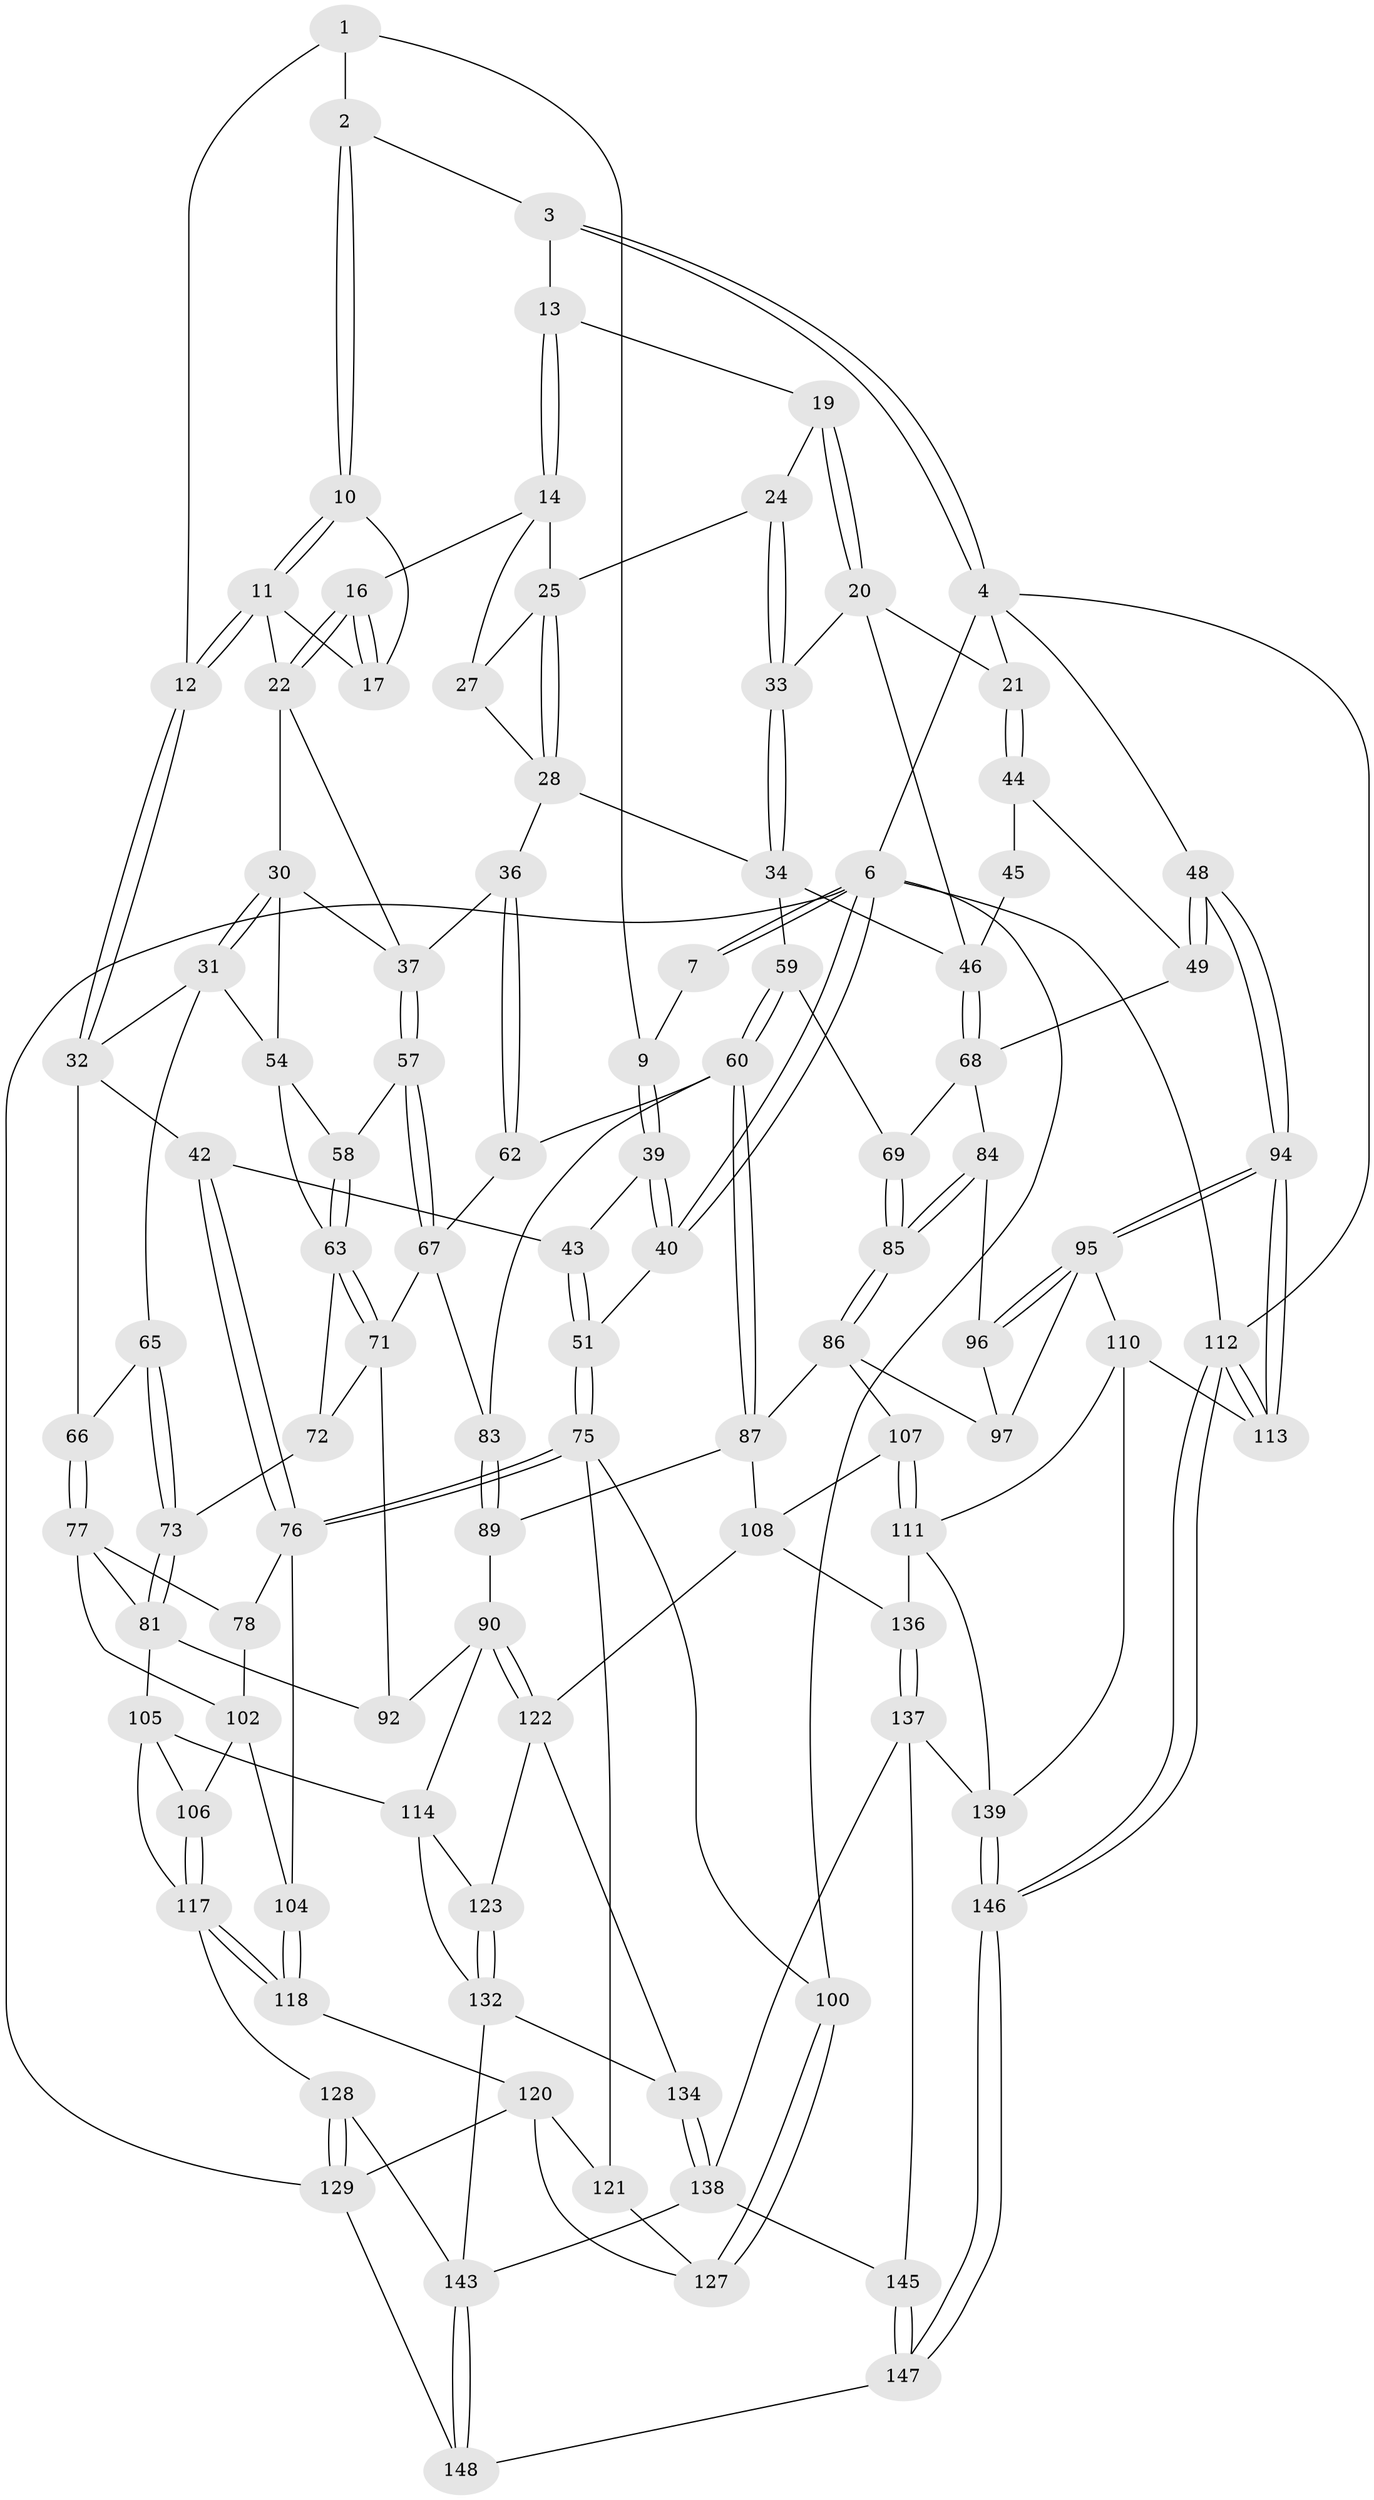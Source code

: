 // Generated by graph-tools (version 1.1) at 2025/52/02/27/25 19:52:39]
// undirected, 103 vertices, 235 edges
graph export_dot {
graph [start="1"]
  node [color=gray90,style=filled];
  1 [pos="+0.0896842250761168+0",super="+8"];
  2 [pos="+0.5210851385305831+0"];
  3 [pos="+0.5706271235571829+0"];
  4 [pos="+1+0",super="+5"];
  6 [pos="+0+0",super="+101"];
  7 [pos="+0.06979884745971736+0"];
  9 [pos="+0.16194689692591732+0.12689959705711973"];
  10 [pos="+0.48996020563135695+0"];
  11 [pos="+0.35206740665408953+0.11670947330843304",super="+18"];
  12 [pos="+0.3307969088254972+0.1377306727282615"];
  13 [pos="+0.618020899829588+0.033557972087051954"];
  14 [pos="+0.618024294843756+0.11108237972337517",super="+15"];
  16 [pos="+0.5523125640934464+0.18518039322088586"];
  17 [pos="+0.4912330493909278+0.10822303327000211"];
  19 [pos="+0.761884847908071+0.11692576510507752"];
  20 [pos="+0.8618623151521182+0.0938160252600331",super="+35"];
  21 [pos="+0.9142901014433004+0.030582185352630527"];
  22 [pos="+0.5520830350214246+0.18574920860194724",super="+23"];
  24 [pos="+0.7057864353775273+0.1574699200472721"];
  25 [pos="+0.6709868846428059+0.14896029278317438",super="+26"];
  27 [pos="+0.6426515106935297+0.2094603387342665"];
  28 [pos="+0.6626715842272399+0.24556075661607693",super="+29"];
  30 [pos="+0.4262104769426821+0.2091774693066047",super="+52"];
  31 [pos="+0.3986711158105427+0.22388268475370976",super="+56"];
  32 [pos="+0.3335080874133385+0.15402083181487966",super="+41"];
  33 [pos="+0.727901374661299+0.2156071701296687"];
  34 [pos="+0.7253235110389826+0.22369510739670978",super="+53"];
  36 [pos="+0.6497026558874373+0.25982004204076825"];
  37 [pos="+0.6259722789042949+0.2572377477143515",super="+38"];
  39 [pos="+0.15983205124894972+0.13008539733146351"];
  40 [pos="+0+0.10940159392038835"];
  42 [pos="+0.15068015344596403+0.26967061934160663"];
  43 [pos="+0.1544935123530722+0.1588098118398443"];
  44 [pos="+0.9387073073729011+0.21930770654041098",super="+50"];
  45 [pos="+0.8854878163042499+0.29162713543921687"];
  46 [pos="+0.8731024581974963+0.29342241058621965",super="+47"];
  48 [pos="+1+0.3267043178688974"];
  49 [pos="+1+0.32764301781465766"];
  51 [pos="+0+0.2341756540047961"];
  54 [pos="+0.5340471856760833+0.22349586697034693",super="+55"];
  57 [pos="+0.5812111676382626+0.30286320914621695"];
  58 [pos="+0.5416737087958459+0.2624150775158382"];
  59 [pos="+0.761508381805945+0.345117839099353"];
  60 [pos="+0.7407921957195285+0.35855336022872014",super="+61"];
  62 [pos="+0.6728406595695701+0.3139231706477391"];
  63 [pos="+0.5047092986393489+0.3373061987432577",super="+64"];
  65 [pos="+0.32635086162495935+0.3326793721445469"];
  66 [pos="+0.2838602221762716+0.3323889183308536"];
  67 [pos="+0.5721894169064605+0.3590225666986183",super="+70"];
  68 [pos="+0.8482928912031104+0.32808323838736864",super="+74"];
  69 [pos="+0.8288657413275932+0.3416973775272854"];
  71 [pos="+0.5567745688677095+0.37636241861968994",super="+80"];
  72 [pos="+0.4081058275523621+0.396773197638264"];
  73 [pos="+0.40185288040088935+0.3974354659712608"];
  75 [pos="+0+0.42487360267071916",super="+99"];
  76 [pos="+0+0.4208075299520508",super="+79"];
  77 [pos="+0.26198673144859164+0.40925555341531145",super="+82"];
  78 [pos="+0.17885069475869828+0.4427973075339301"];
  81 [pos="+0.33517153336008165+0.48327885172533624",super="+93"];
  83 [pos="+0.6386462095427525+0.405275814995056"];
  84 [pos="+0.9245750381489984+0.4328422762027722"];
  85 [pos="+0.8598479263095891+0.43382560802189113"];
  86 [pos="+0.8424957540226576+0.46832991069773866",super="+98"];
  87 [pos="+0.7443752496687304+0.47860197174224123",super="+88"];
  89 [pos="+0.6597659465337333+0.5651254099514087"];
  90 [pos="+0.6384881026561695+0.5683672528480219",super="+91"];
  92 [pos="+0.5215176812331767+0.533718229245755"];
  94 [pos="+1+0.5609004220459618"];
  95 [pos="+1+0.5499762003462649",super="+109"];
  96 [pos="+0.9260926371305073+0.4369625034517537"];
  97 [pos="+0.921140099235383+0.5203086361034541"];
  100 [pos="+0+1"];
  102 [pos="+0.2316637786481593+0.5147017289648361",super="+103"];
  104 [pos="+0.20387097853500663+0.5913461479612759"];
  105 [pos="+0.35291284978772186+0.573663957746734",super="+116"];
  106 [pos="+0.34542728183537524+0.5768285682209449"];
  107 [pos="+0.8036000063673095+0.6390422355672268"];
  108 [pos="+0.7156917021706856+0.5930536425422562",super="+124"];
  110 [pos="+0.8341113855774092+0.6793790700612362",super="+130"];
  111 [pos="+0.8333773778447997+0.6791074103516043",super="+135"];
  112 [pos="+1+1"];
  113 [pos="+1+0.899882047510466"];
  114 [pos="+0.5039627630921569+0.6209071226731977",super="+115"];
  117 [pos="+0.26576733369161126+0.6897582673712334",super="+119"];
  118 [pos="+0.19691445662228635+0.6424222421676363"];
  120 [pos="+0.1899765254665017+0.646844098736994",super="+126"];
  121 [pos="+0.06488819324623592+0.6187713029768116"];
  122 [pos="+0.6081549417244121+0.664264495975272",super="+125"];
  123 [pos="+0.5557840590058745+0.7156506980972542"];
  127 [pos="+0.11586127038314409+0.6957739194537305"];
  128 [pos="+0.2077416852316782+0.8675892731916394"];
  129 [pos="+0.1920514258928235+0.8771283179685316",super="+131"];
  132 [pos="+0.5530610047208768+0.7237439040163741",super="+133"];
  134 [pos="+0.6270638515279107+0.7722988651073515"];
  136 [pos="+0.7243748877966468+0.7561359025324291"];
  137 [pos="+0.6678318992384814+0.8209505543958289",super="+141"];
  138 [pos="+0.6290360924762942+0.8082170554315398",super="+142"];
  139 [pos="+0.8372660175802776+0.9014013488292488",super="+140"];
  143 [pos="+0.450755089387557+0.8508840616528577",super="+144"];
  145 [pos="+0.6607336031339873+0.988733394112504"];
  146 [pos="+0.7620873690781814+1"];
  147 [pos="+0.6289522725713715+1"];
  148 [pos="+0.4628004723619081+1"];
  1 -- 2;
  1 -- 12;
  1 -- 9;
  2 -- 3;
  2 -- 10;
  2 -- 10;
  3 -- 4;
  3 -- 4;
  3 -- 13;
  4 -- 21;
  4 -- 48;
  4 -- 112;
  4 -- 6;
  6 -- 7;
  6 -- 7;
  6 -- 40;
  6 -- 40;
  6 -- 112;
  6 -- 129;
  6 -- 100;
  7 -- 9;
  9 -- 39;
  9 -- 39;
  10 -- 11;
  10 -- 11;
  10 -- 17;
  11 -- 12;
  11 -- 12;
  11 -- 17;
  11 -- 22;
  12 -- 32;
  12 -- 32;
  13 -- 14;
  13 -- 14;
  13 -- 19;
  14 -- 25;
  14 -- 16;
  14 -- 27;
  16 -- 17;
  16 -- 17;
  16 -- 22;
  16 -- 22;
  19 -- 20;
  19 -- 20;
  19 -- 24;
  20 -- 21;
  20 -- 33;
  20 -- 46;
  21 -- 44;
  21 -- 44;
  22 -- 30;
  22 -- 37;
  24 -- 25;
  24 -- 33;
  24 -- 33;
  25 -- 28;
  25 -- 28;
  25 -- 27;
  27 -- 28;
  28 -- 34;
  28 -- 36;
  30 -- 31;
  30 -- 31;
  30 -- 54;
  30 -- 37;
  31 -- 32;
  31 -- 65;
  31 -- 54;
  32 -- 42;
  32 -- 66;
  33 -- 34;
  33 -- 34;
  34 -- 59;
  34 -- 46;
  36 -- 37;
  36 -- 62;
  36 -- 62;
  37 -- 57;
  37 -- 57;
  39 -- 40;
  39 -- 40;
  39 -- 43;
  40 -- 51;
  42 -- 43;
  42 -- 76;
  42 -- 76;
  43 -- 51;
  43 -- 51;
  44 -- 45 [weight=2];
  44 -- 49;
  45 -- 46;
  46 -- 68;
  46 -- 68;
  48 -- 49;
  48 -- 49;
  48 -- 94;
  48 -- 94;
  49 -- 68;
  51 -- 75;
  51 -- 75;
  54 -- 58;
  54 -- 63;
  57 -- 58;
  57 -- 67;
  57 -- 67;
  58 -- 63;
  58 -- 63;
  59 -- 60;
  59 -- 60;
  59 -- 69;
  60 -- 87;
  60 -- 87;
  60 -- 83;
  60 -- 62;
  62 -- 67;
  63 -- 71;
  63 -- 71;
  63 -- 72;
  65 -- 66;
  65 -- 73;
  65 -- 73;
  66 -- 77;
  66 -- 77;
  67 -- 83;
  67 -- 71;
  68 -- 69;
  68 -- 84;
  69 -- 85;
  69 -- 85;
  71 -- 72;
  71 -- 92;
  72 -- 73;
  73 -- 81;
  73 -- 81;
  75 -- 76;
  75 -- 76;
  75 -- 121;
  75 -- 100;
  76 -- 104;
  76 -- 78;
  77 -- 78;
  77 -- 81;
  77 -- 102;
  78 -- 102;
  81 -- 92;
  81 -- 105;
  83 -- 89;
  83 -- 89;
  84 -- 85;
  84 -- 85;
  84 -- 96;
  85 -- 86;
  85 -- 86;
  86 -- 87;
  86 -- 97;
  86 -- 107;
  87 -- 89;
  87 -- 108;
  89 -- 90;
  90 -- 122;
  90 -- 122;
  90 -- 92;
  90 -- 114;
  94 -- 95;
  94 -- 95;
  94 -- 113;
  94 -- 113;
  95 -- 96;
  95 -- 96;
  95 -- 97;
  95 -- 110;
  96 -- 97;
  100 -- 127;
  100 -- 127;
  102 -- 104;
  102 -- 106;
  104 -- 118;
  104 -- 118;
  105 -- 106;
  105 -- 114;
  105 -- 117;
  106 -- 117;
  106 -- 117;
  107 -- 108;
  107 -- 111;
  107 -- 111;
  108 -- 136;
  108 -- 122;
  110 -- 111;
  110 -- 113;
  110 -- 139;
  111 -- 136;
  111 -- 139;
  112 -- 113;
  112 -- 113;
  112 -- 146;
  112 -- 146;
  114 -- 123;
  114 -- 132;
  117 -- 118;
  117 -- 118;
  117 -- 128;
  118 -- 120;
  120 -- 121;
  120 -- 129;
  120 -- 127;
  121 -- 127;
  122 -- 123;
  122 -- 134;
  123 -- 132;
  123 -- 132;
  128 -- 129;
  128 -- 129;
  128 -- 143;
  129 -- 148;
  132 -- 134;
  132 -- 143;
  134 -- 138;
  134 -- 138;
  136 -- 137;
  136 -- 137;
  137 -- 138;
  137 -- 145;
  137 -- 139;
  138 -- 145;
  138 -- 143;
  139 -- 146;
  139 -- 146;
  143 -- 148;
  143 -- 148;
  145 -- 147;
  145 -- 147;
  146 -- 147;
  146 -- 147;
  147 -- 148;
}
